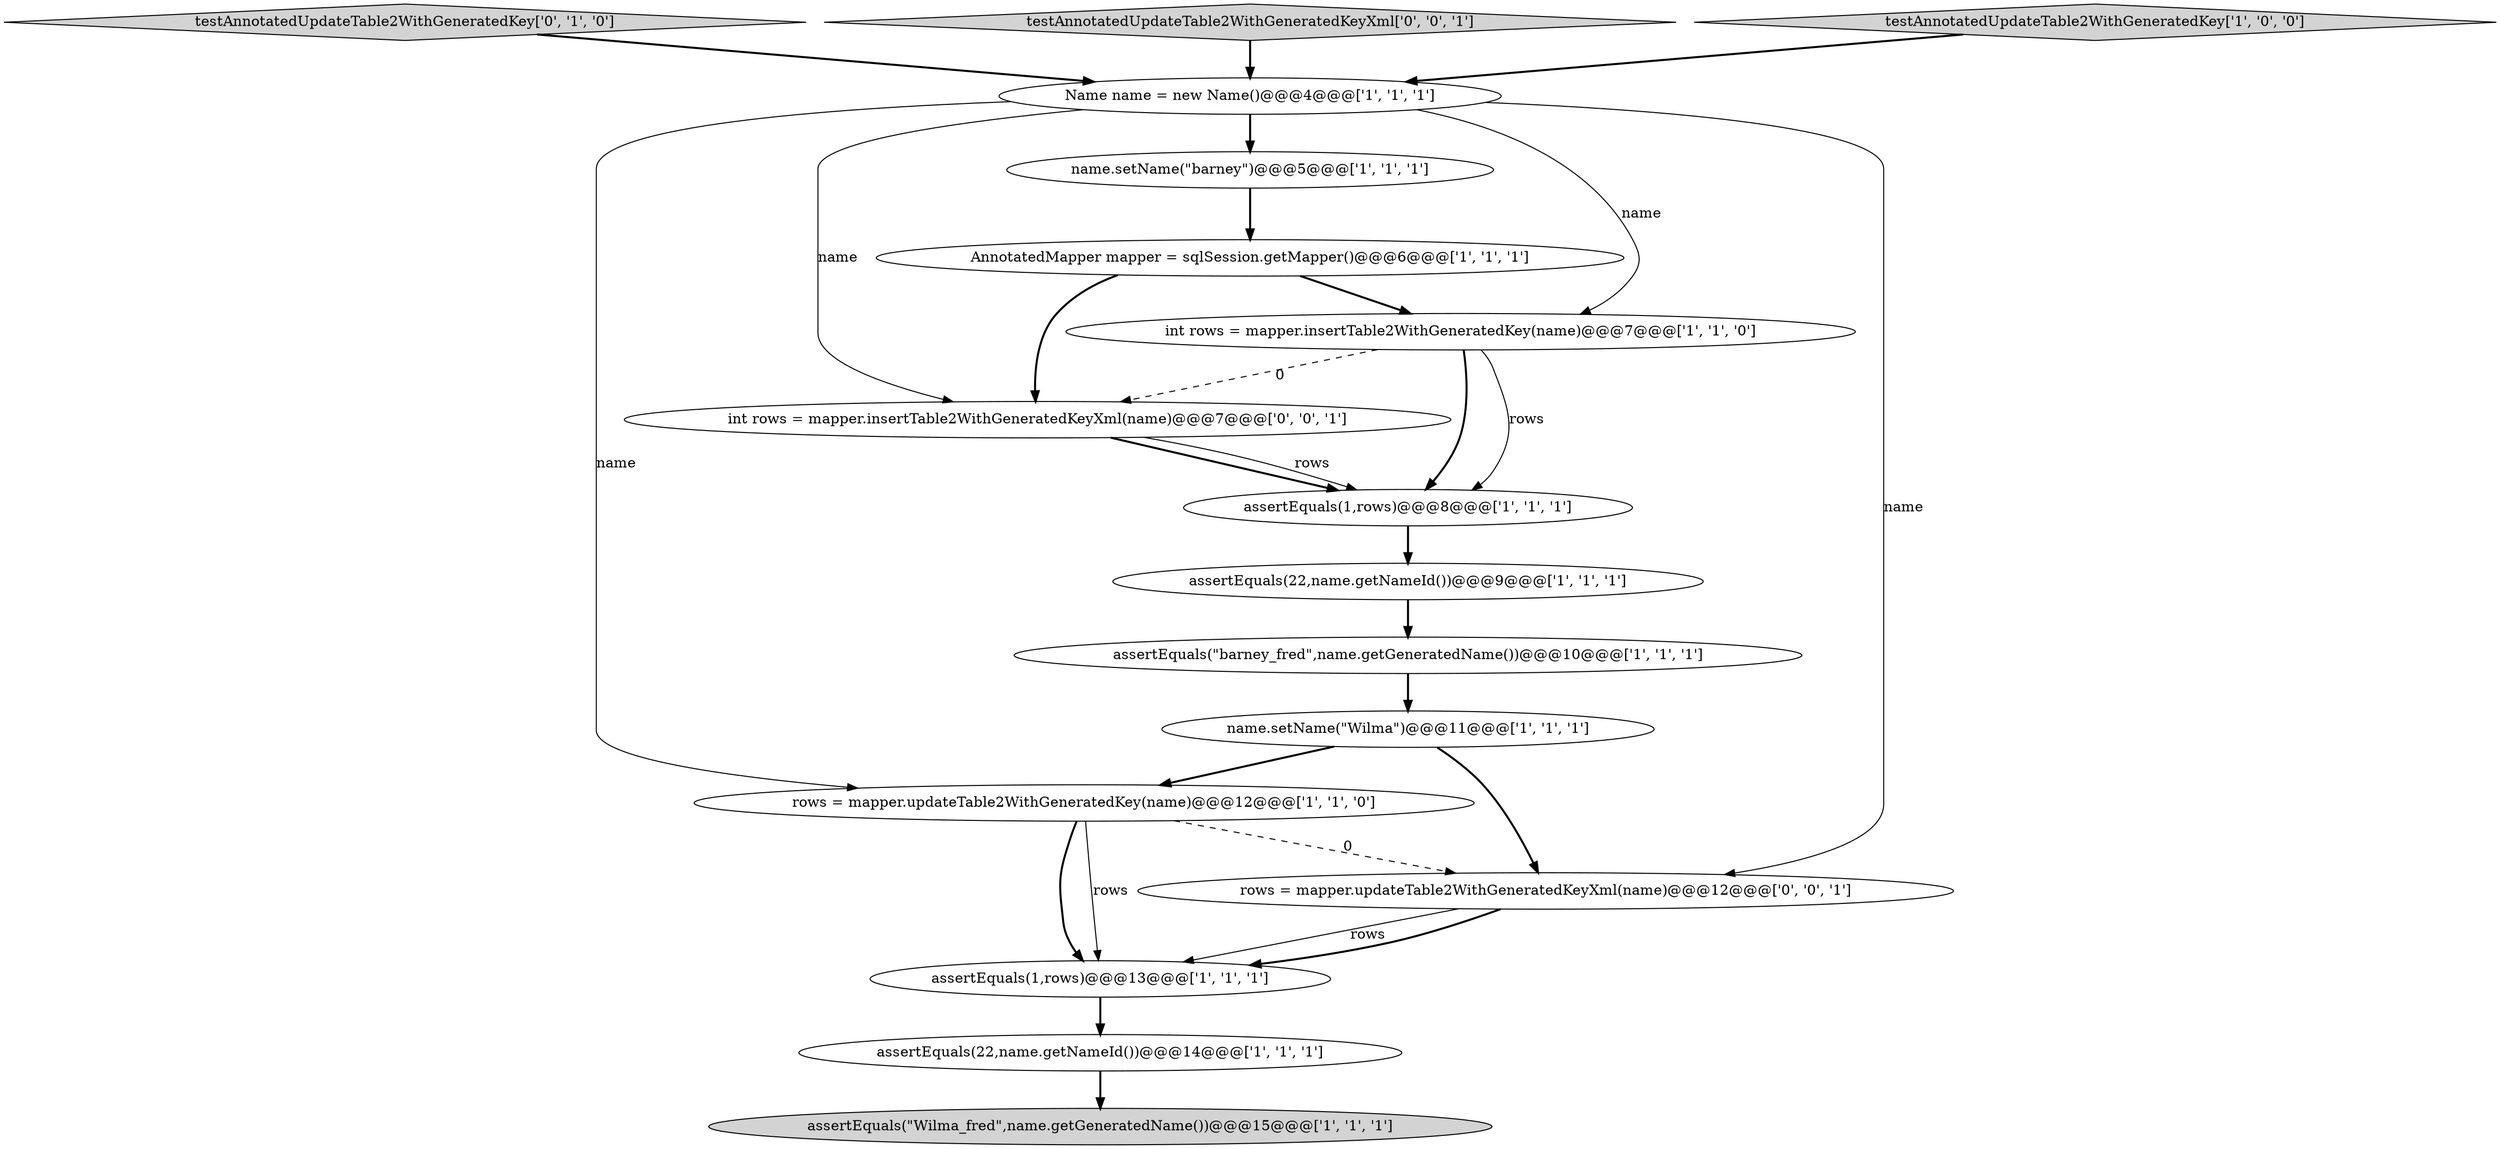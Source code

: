 digraph {
16 [style = filled, label = "rows = mapper.updateTable2WithGeneratedKeyXml(name)@@@12@@@['0', '0', '1']", fillcolor = white, shape = ellipse image = "AAA0AAABBB3BBB"];
3 [style = filled, label = "assertEquals(1,rows)@@@8@@@['1', '1', '1']", fillcolor = white, shape = ellipse image = "AAA0AAABBB1BBB"];
4 [style = filled, label = "assertEquals(1,rows)@@@13@@@['1', '1', '1']", fillcolor = white, shape = ellipse image = "AAA0AAABBB1BBB"];
11 [style = filled, label = "int rows = mapper.insertTable2WithGeneratedKey(name)@@@7@@@['1', '1', '0']", fillcolor = white, shape = ellipse image = "AAA0AAABBB1BBB"];
13 [style = filled, label = "testAnnotatedUpdateTable2WithGeneratedKey['0', '1', '0']", fillcolor = lightgray, shape = diamond image = "AAA0AAABBB2BBB"];
8 [style = filled, label = "name.setName(\"Wilma\")@@@11@@@['1', '1', '1']", fillcolor = white, shape = ellipse image = "AAA0AAABBB1BBB"];
14 [style = filled, label = "int rows = mapper.insertTable2WithGeneratedKeyXml(name)@@@7@@@['0', '0', '1']", fillcolor = white, shape = ellipse image = "AAA0AAABBB3BBB"];
9 [style = filled, label = "name.setName(\"barney\")@@@5@@@['1', '1', '1']", fillcolor = white, shape = ellipse image = "AAA0AAABBB1BBB"];
2 [style = filled, label = "Name name = new Name()@@@4@@@['1', '1', '1']", fillcolor = white, shape = ellipse image = "AAA0AAABBB1BBB"];
1 [style = filled, label = "rows = mapper.updateTable2WithGeneratedKey(name)@@@12@@@['1', '1', '0']", fillcolor = white, shape = ellipse image = "AAA0AAABBB1BBB"];
0 [style = filled, label = "assertEquals(22,name.getNameId())@@@14@@@['1', '1', '1']", fillcolor = white, shape = ellipse image = "AAA0AAABBB1BBB"];
7 [style = filled, label = "assertEquals(\"Wilma_fred\",name.getGeneratedName())@@@15@@@['1', '1', '1']", fillcolor = lightgray, shape = ellipse image = "AAA0AAABBB1BBB"];
10 [style = filled, label = "AnnotatedMapper mapper = sqlSession.getMapper()@@@6@@@['1', '1', '1']", fillcolor = white, shape = ellipse image = "AAA0AAABBB1BBB"];
15 [style = filled, label = "testAnnotatedUpdateTable2WithGeneratedKeyXml['0', '0', '1']", fillcolor = lightgray, shape = diamond image = "AAA0AAABBB3BBB"];
5 [style = filled, label = "testAnnotatedUpdateTable2WithGeneratedKey['1', '0', '0']", fillcolor = lightgray, shape = diamond image = "AAA0AAABBB1BBB"];
6 [style = filled, label = "assertEquals(\"barney_fred\",name.getGeneratedName())@@@10@@@['1', '1', '1']", fillcolor = white, shape = ellipse image = "AAA0AAABBB1BBB"];
12 [style = filled, label = "assertEquals(22,name.getNameId())@@@9@@@['1', '1', '1']", fillcolor = white, shape = ellipse image = "AAA0AAABBB1BBB"];
14->3 [style = bold, label=""];
8->16 [style = bold, label=""];
1->4 [style = bold, label=""];
15->2 [style = bold, label=""];
2->14 [style = solid, label="name"];
10->14 [style = bold, label=""];
11->3 [style = solid, label="rows"];
2->11 [style = solid, label="name"];
16->4 [style = solid, label="rows"];
2->9 [style = bold, label=""];
3->12 [style = bold, label=""];
9->10 [style = bold, label=""];
12->6 [style = bold, label=""];
4->0 [style = bold, label=""];
0->7 [style = bold, label=""];
8->1 [style = bold, label=""];
5->2 [style = bold, label=""];
1->4 [style = solid, label="rows"];
11->3 [style = bold, label=""];
1->16 [style = dashed, label="0"];
11->14 [style = dashed, label="0"];
6->8 [style = bold, label=""];
2->16 [style = solid, label="name"];
16->4 [style = bold, label=""];
14->3 [style = solid, label="rows"];
2->1 [style = solid, label="name"];
13->2 [style = bold, label=""];
10->11 [style = bold, label=""];
}
